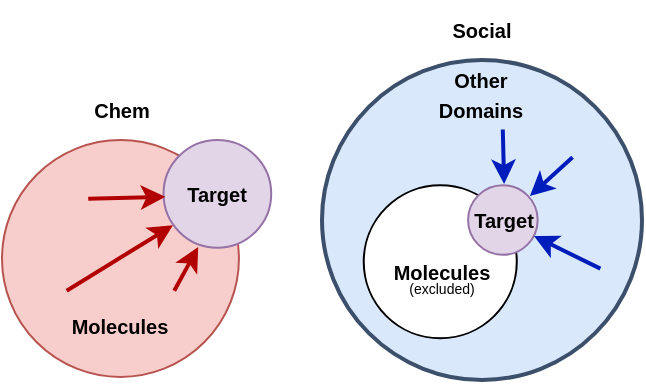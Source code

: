<mxfile version="20.6.2" type="device"><diagram id="blbVF2eRjAef1R9Su6er" name="Page-1"><mxGraphModel dx="751" dy="416" grid="1" gridSize="10" guides="0" tooltips="1" connect="0" arrows="0" fold="1" page="1" pageScale="1" pageWidth="827" pageHeight="1169" math="0" shadow="0"><root><mxCell id="0"/><mxCell id="1" parent="0"/><mxCell id="e984BE7j2GkUUl7NC9FA-53" value="&lt;font style=&quot;font-size: 10px;&quot;&gt;&lt;span&gt;Social&lt;/span&gt;&lt;/font&gt;" style="text;html=1;strokeColor=none;fillColor=none;align=center;verticalAlign=middle;whiteSpace=wrap;rounded=0;fillStyle=hatch;strokeWidth=2;fontSize=10;opacity=50;fontStyle=1" parent="1" vertex="1"><mxGeometry x="200" y="50" width="160" height="30" as="geometry"/></mxCell><mxCell id="e984BE7j2GkUUl7NC9FA-32" value="&lt;font style=&quot;font-size: 10px;&quot;&gt;&lt;span&gt;Chem&lt;/span&gt;&lt;/font&gt;" style="text;html=1;strokeColor=none;fillColor=none;align=center;verticalAlign=middle;whiteSpace=wrap;rounded=0;fillStyle=hatch;strokeWidth=2;fontSize=10;opacity=50;fontStyle=1" parent="1" vertex="1"><mxGeometry x="40" y="90" width="120" height="30" as="geometry"/></mxCell><mxCell id="e984BE7j2GkUUl7NC9FA-4" value="" style="ellipse;whiteSpace=wrap;html=1;aspect=fixed;fillColor=#f8cecc;strokeColor=#b85450;" parent="1" vertex="1"><mxGeometry x="40" y="120" width="118.462" height="118.462" as="geometry"/></mxCell><mxCell id="e984BE7j2GkUUl7NC9FA-5" value="" style="ellipse;whiteSpace=wrap;html=1;aspect=fixed;fillColor=#e1d5e7;strokeColor=#9673a6;" parent="1" vertex="1"><mxGeometry x="120.769" y="120" width="53.846" height="53.846" as="geometry"/></mxCell><mxCell id="e984BE7j2GkUUl7NC9FA-6" value="&lt;font style=&quot;font-size: 10px;&quot;&gt;Molecules&lt;/font&gt;" style="text;html=1;strokeColor=none;fillColor=none;align=center;verticalAlign=middle;whiteSpace=wrap;rounded=0;fontStyle=1" parent="1" vertex="1"><mxGeometry x="68" y="196.364" width="61.923" height="32.727" as="geometry"/></mxCell><mxCell id="e984BE7j2GkUUl7NC9FA-8" value="Target" style="text;html=1;strokeColor=none;fillColor=none;align=center;verticalAlign=middle;whiteSpace=wrap;rounded=0;fontSize=10;fontStyle=1" parent="1" vertex="1"><mxGeometry x="115.385" y="130.909" width="64.615" height="32.727" as="geometry"/></mxCell><mxCell id="e984BE7j2GkUUl7NC9FA-18" value="" style="endArrow=classic;html=1;rounded=0;fontSize=10;exitX=0.727;exitY=0.636;exitDx=0;exitDy=0;exitPerimeter=0;entryX=0.322;entryY=0.993;entryDx=0;entryDy=0;entryPerimeter=0;fillColor=#e51400;strokeColor=#B20000;strokeWidth=2;" parent="1" source="e984BE7j2GkUUl7NC9FA-4" target="e984BE7j2GkUUl7NC9FA-5" edge="1"><mxGeometry width="50" height="50" relative="1" as="geometry"><mxPoint x="126.154" y="185.455" as="sourcePoint"/><mxPoint x="138" y="174.545" as="targetPoint"/></mxGeometry></mxCell><mxCell id="e984BE7j2GkUUl7NC9FA-19" value="" style="endArrow=classic;html=1;rounded=0;fontSize=10;exitX=0.364;exitY=0.227;exitDx=0;exitDy=0;exitPerimeter=0;entryX=0.016;entryY=0.527;entryDx=0;entryDy=0;entryPerimeter=0;fillColor=#e51400;strokeColor=#B20000;strokeWidth=2;" parent="1" target="e984BE7j2GkUUl7NC9FA-5" edge="1"><mxGeometry width="50" height="50" relative="1" as="geometry"><mxPoint x="83.12" y="149.422" as="sourcePoint"/><mxPoint x="120.069" y="151.364" as="targetPoint"/></mxGeometry></mxCell><mxCell id="e984BE7j2GkUUl7NC9FA-20" value="" style="endArrow=classic;html=1;rounded=0;fontSize=10;exitX=0.273;exitY=0.636;exitDx=0;exitDy=0;exitPerimeter=0;entryX=0.147;entryY=0.862;entryDx=0;entryDy=0;entryPerimeter=0;fillColor=#e51400;strokeColor=#B20000;strokeWidth=2;" parent="1" source="e984BE7j2GkUUl7NC9FA-4" edge="1"><mxGeometry width="50" height="50" relative="1" as="geometry"><mxPoint x="101.331" y="181.036" as="sourcePoint"/><mxPoint x="125.454" y="162.655" as="targetPoint"/></mxGeometry></mxCell><mxCell id="e984BE7j2GkUUl7NC9FA-35" value="" style="ellipse;whiteSpace=wrap;html=1;fillColor=#dae8fc;strokeColor=#3D506B;strokeWidth=2;" parent="1" vertex="1"><mxGeometry x="200" y="80" width="160" height="160" as="geometry"/></mxCell><mxCell id="e984BE7j2GkUUl7NC9FA-36" value="" style="ellipse;whiteSpace=wrap;html=1;aspect=fixed;gradientDirection=west;" parent="1" vertex="1"><mxGeometry x="220.87" y="142.609" width="76.522" height="76.522" as="geometry"/></mxCell><mxCell id="e984BE7j2GkUUl7NC9FA-37" value="" style="ellipse;whiteSpace=wrap;html=1;aspect=fixed;fillColor=#e1d5e7;strokeColor=#9673a6;" parent="1" vertex="1"><mxGeometry x="273.043" y="142.609" width="34.783" height="34.783" as="geometry"/></mxCell><mxCell id="e984BE7j2GkUUl7NC9FA-38" value="&lt;p style=&quot;line-height: 60%;&quot;&gt;&lt;font style=&quot;&quot;&gt;&lt;span style=&quot;font-size: 10px;&quot;&gt;Molecules&lt;/span&gt;&lt;br&gt;&lt;font style=&quot;font-size: 7px; font-weight: normal;&quot;&gt;(excluded)&lt;/font&gt;&lt;br&gt;&lt;/font&gt;&lt;/p&gt;" style="text;html=1;strokeColor=none;fillColor=none;align=center;verticalAlign=middle;whiteSpace=wrap;rounded=0;fontStyle=1" parent="1" vertex="1"><mxGeometry x="244.522" y="180.004" width="29.565" height="20.87" as="geometry"/></mxCell><mxCell id="e984BE7j2GkUUl7NC9FA-39" value="&lt;font style=&quot;font-size: 10px;&quot;&gt;Other Domains&lt;/font&gt;" style="text;html=1;strokeColor=none;fillColor=none;align=center;verticalAlign=middle;whiteSpace=wrap;rounded=0;fontStyle=1" parent="1" vertex="1"><mxGeometry x="244.348" y="86.957" width="71.304" height="20.87" as="geometry"/></mxCell><mxCell id="e984BE7j2GkUUl7NC9FA-40" value="Target" style="text;html=1;strokeColor=none;fillColor=none;align=center;verticalAlign=middle;whiteSpace=wrap;rounded=0;fontSize=10;fontStyle=1" parent="1" vertex="1"><mxGeometry x="269.565" y="149.565" width="41.739" height="20.87" as="geometry"/></mxCell><mxCell id="e984BE7j2GkUUl7NC9FA-44" value="" style="endArrow=classic;html=1;rounded=0;fontSize=10;exitX=0.565;exitY=0.217;exitDx=0;exitDy=0;exitPerimeter=0;entryX=0.518;entryY=-0.018;entryDx=0;entryDy=0;entryPerimeter=0;fillColor=#0050ef;strokeColor=#001DBC;strokeWidth=2;" parent="1" source="e984BE7j2GkUUl7NC9FA-35" target="e984BE7j2GkUUl7NC9FA-37" edge="1"><mxGeometry width="50" height="50" relative="1" as="geometry"><mxPoint x="276.522" y="184.348" as="sourcePoint"/><mxPoint x="311.304" y="149.565" as="targetPoint"/></mxGeometry></mxCell><mxCell id="e984BE7j2GkUUl7NC9FA-45" value="" style="endArrow=classic;html=1;rounded=0;fontSize=10;exitX=0.87;exitY=0.652;exitDx=0;exitDy=0;exitPerimeter=0;entryX=0.947;entryY=0.731;entryDx=0;entryDy=0;entryPerimeter=0;fillColor=#0050ef;strokeColor=#001DBC;strokeWidth=2;" parent="1" source="e984BE7j2GkUUl7NC9FA-35" target="e984BE7j2GkUUl7NC9FA-37" edge="1"><mxGeometry width="50" height="50" relative="1" as="geometry"><mxPoint x="276.522" y="184.348" as="sourcePoint"/><mxPoint x="311.304" y="149.565" as="targetPoint"/></mxGeometry></mxCell><mxCell id="e984BE7j2GkUUl7NC9FA-46" value="" style="endArrow=classic;html=1;rounded=0;fontSize=10;exitX=0.783;exitY=0.304;exitDx=0;exitDy=0;exitPerimeter=0;entryX=0.889;entryY=0.156;entryDx=0;entryDy=0;entryPerimeter=0;fillColor=#0050ef;strokeColor=#001DBC;strokeWidth=2;" parent="1" source="e984BE7j2GkUUl7NC9FA-35" target="e984BE7j2GkUUl7NC9FA-37" edge="1"><mxGeometry width="50" height="50" relative="1" as="geometry"><mxPoint x="276.522" y="184.348" as="sourcePoint"/><mxPoint x="311.304" y="149.565" as="targetPoint"/></mxGeometry></mxCell></root></mxGraphModel></diagram></mxfile>